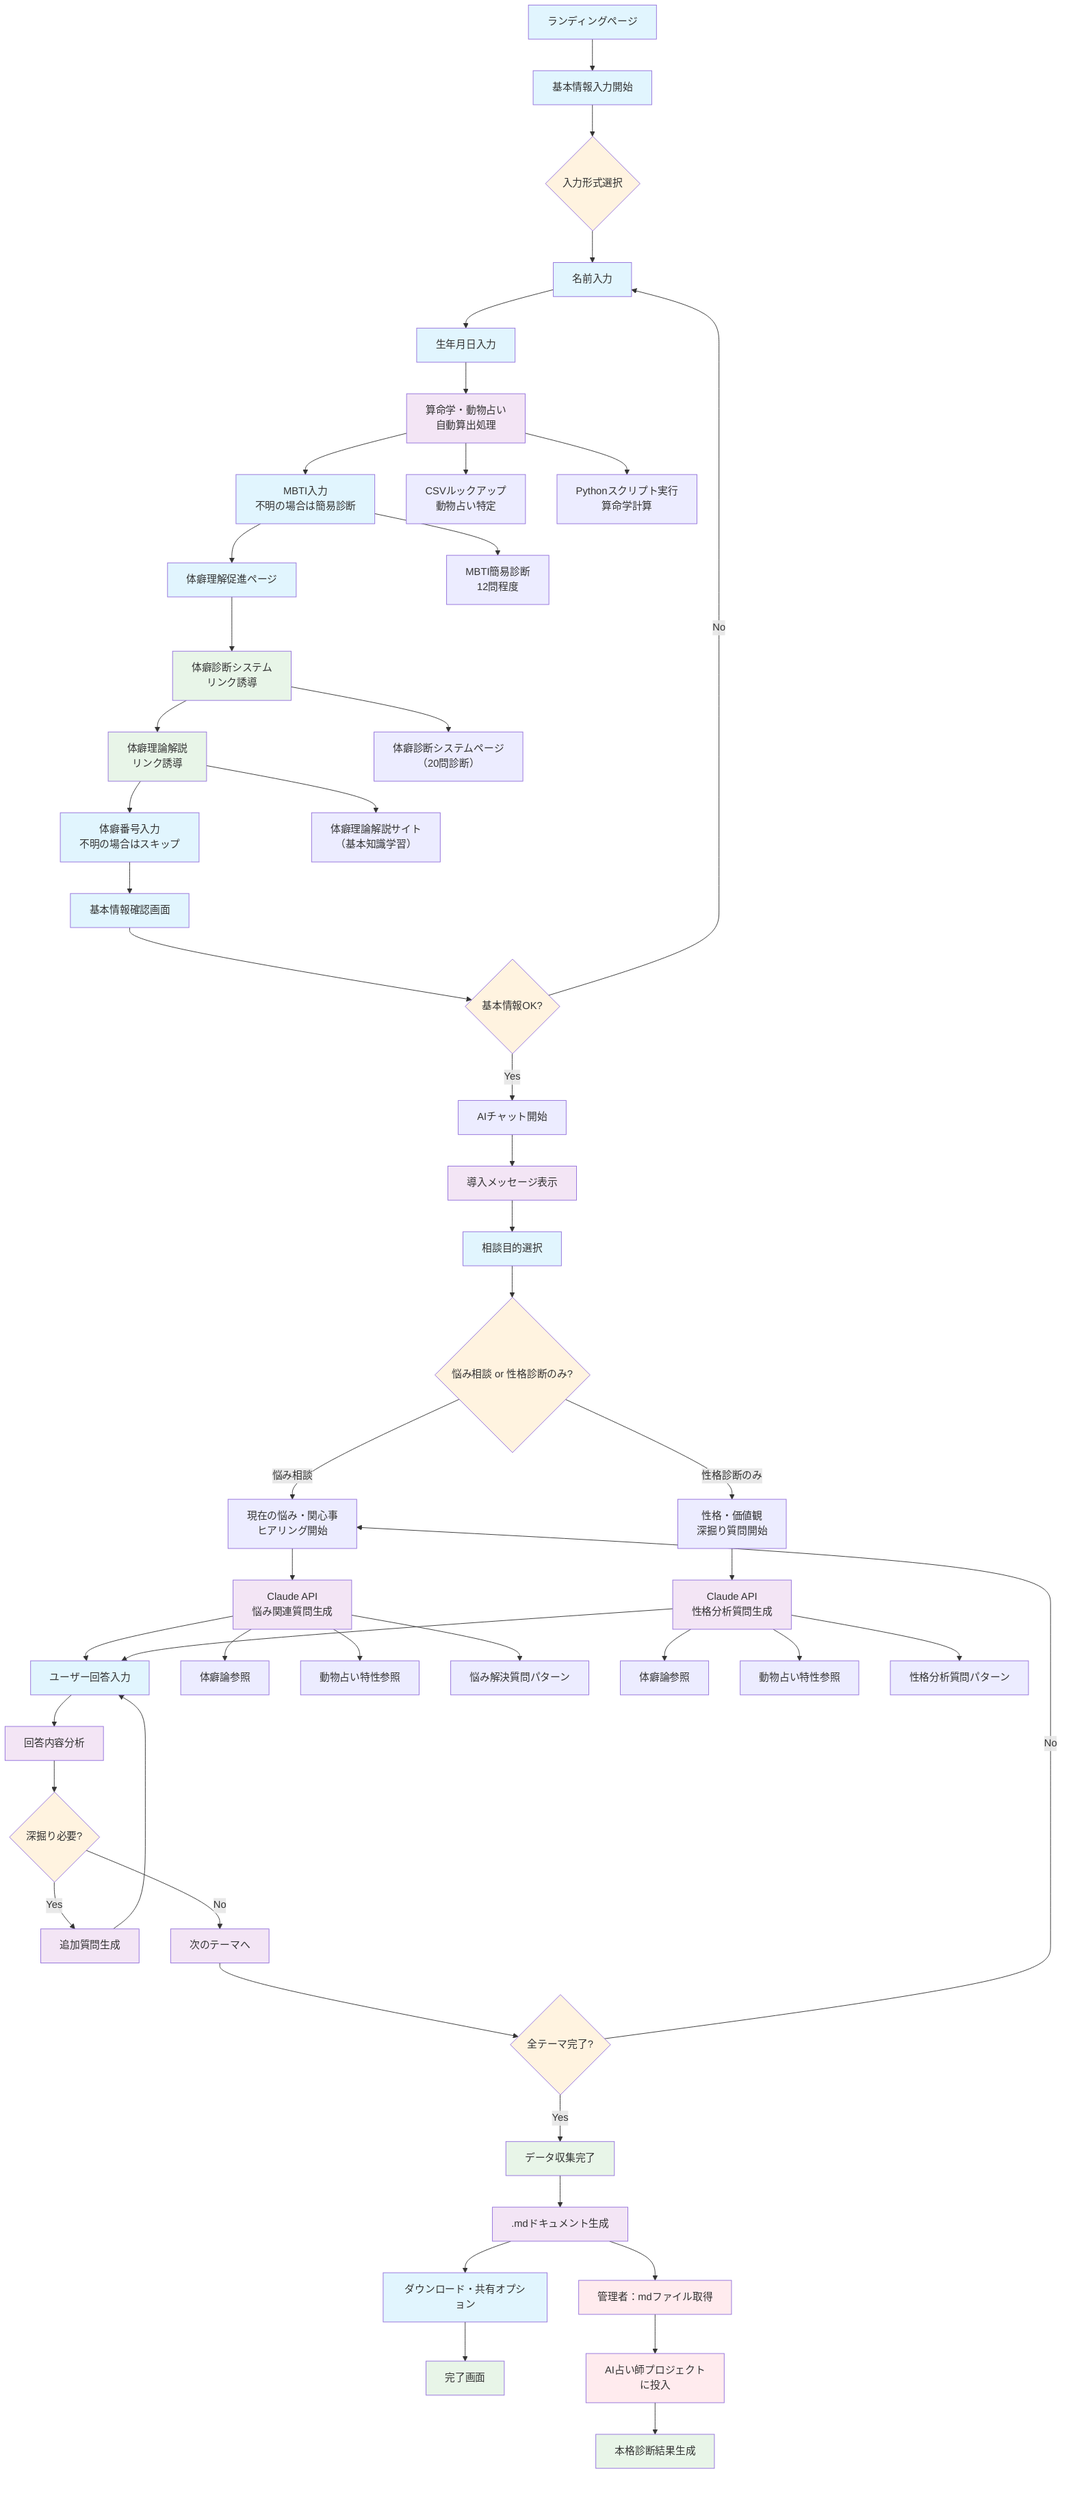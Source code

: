 flowchart TD
    A[ランディングページ] --> B[基本情報入力開始]
    B --> C{入力形式選択}
    
    C --> D[名前入力]
    D --> E[生年月日入力]
    E --> F[算命学・動物占い<br/>自動算出処理]
    F --> G[MBTI入力<br/>不明の場合は簡易診断]
    G --> H[体癖理解促進ページ]
    H --> I[体癖診断システム<br/>リンク誘導]
    I --> J[体癖理論解説<br/>リンク誘導]
    J --> K[体癖番号入力<br/>不明の場合はスキップ]
    K --> L[基本情報確認画面]
    
    
    L --> M{基本情報OK?}
    M -->|No| D
    M -->|Yes| N[AIチャット開始]
    
    N --> O[導入メッセージ表示]
    O --> P[相談目的選択]
    P --> Q{悩み相談 or 性格診断のみ?}
    
    Q -->|悩み相談| R[現在の悩み・関心事<br/>ヒアリング開始]
    Q -->|性格診断のみ| S[性格・価値観<br/>深掘り質問開始]
    
    R --> T[Claude API<br/>悩み関連質問生成]
    S --> U[Claude API<br/>性格分析質問生成]
    
    T --> V[ユーザー回答入力]
    U --> V
    V --> W[回答内容分析]
    W --> X{深掘り必要?}
    
    X -->|Yes| Y[追加質問生成]
    Y --> V
    X -->|No| Z[次のテーマへ]
    
    Z --> AA{全テーマ完了?}
    AA -->|No| R
    AA -->|Yes| BB[データ収集完了]
    
    BB --> CC[.mdドキュメント生成]
    CC --> DD[ダウンロード・共有オプション]
    DD --> EE[完了画面]
    
    %% 管理者フロー（別システム）
    CC --> FF[管理者：mdファイル取得]
    FF --> GG[AI占い師プロジェクト<br/>に投入]
    GG --> HH[本格診断結果生成]
    
    %% サブプロセス
    F --> F1[CSVルックアップ<br/>動物占い特定]
    F --> F2[Pythonスクリプト実行<br/>算命学計算]
    
    G --> G1[MBTI簡易診断<br/>12問程度]
    
    I --> I1[体癖診断システムページ<br/>（20問診断）]
    J --> J1[体癖理論解説サイト<br/>（基本知識学習）]
    
    T --> T1[体癖論参照]
    T --> T2[動物占い特性参照]
    T --> T3[悩み解決質問パターン]
    
    U --> U1[体癖論参照]
    U --> U2[動物占い特性参照]  
    U --> U3[性格分析質問パターン]
    
    %% スタイリング
    classDef userAction fill:#e1f5fe
    classDef systemProcess fill:#f3e5f5
    classDef decision fill:#fff3e0
    classDef output fill:#e8f5e8
    classDef external fill:#ffebee
    classDef guidance fill:#e8f5e8
    
    class A,B,D,E,G,H,K,L,P,V,DD userAction
    class F,O,T,U,W,Y,Z,CC systemProcess
    class C,M,Q,X,AA decision
    class BB,EE,HH output
    class FF,GG external
    class I,J guidance